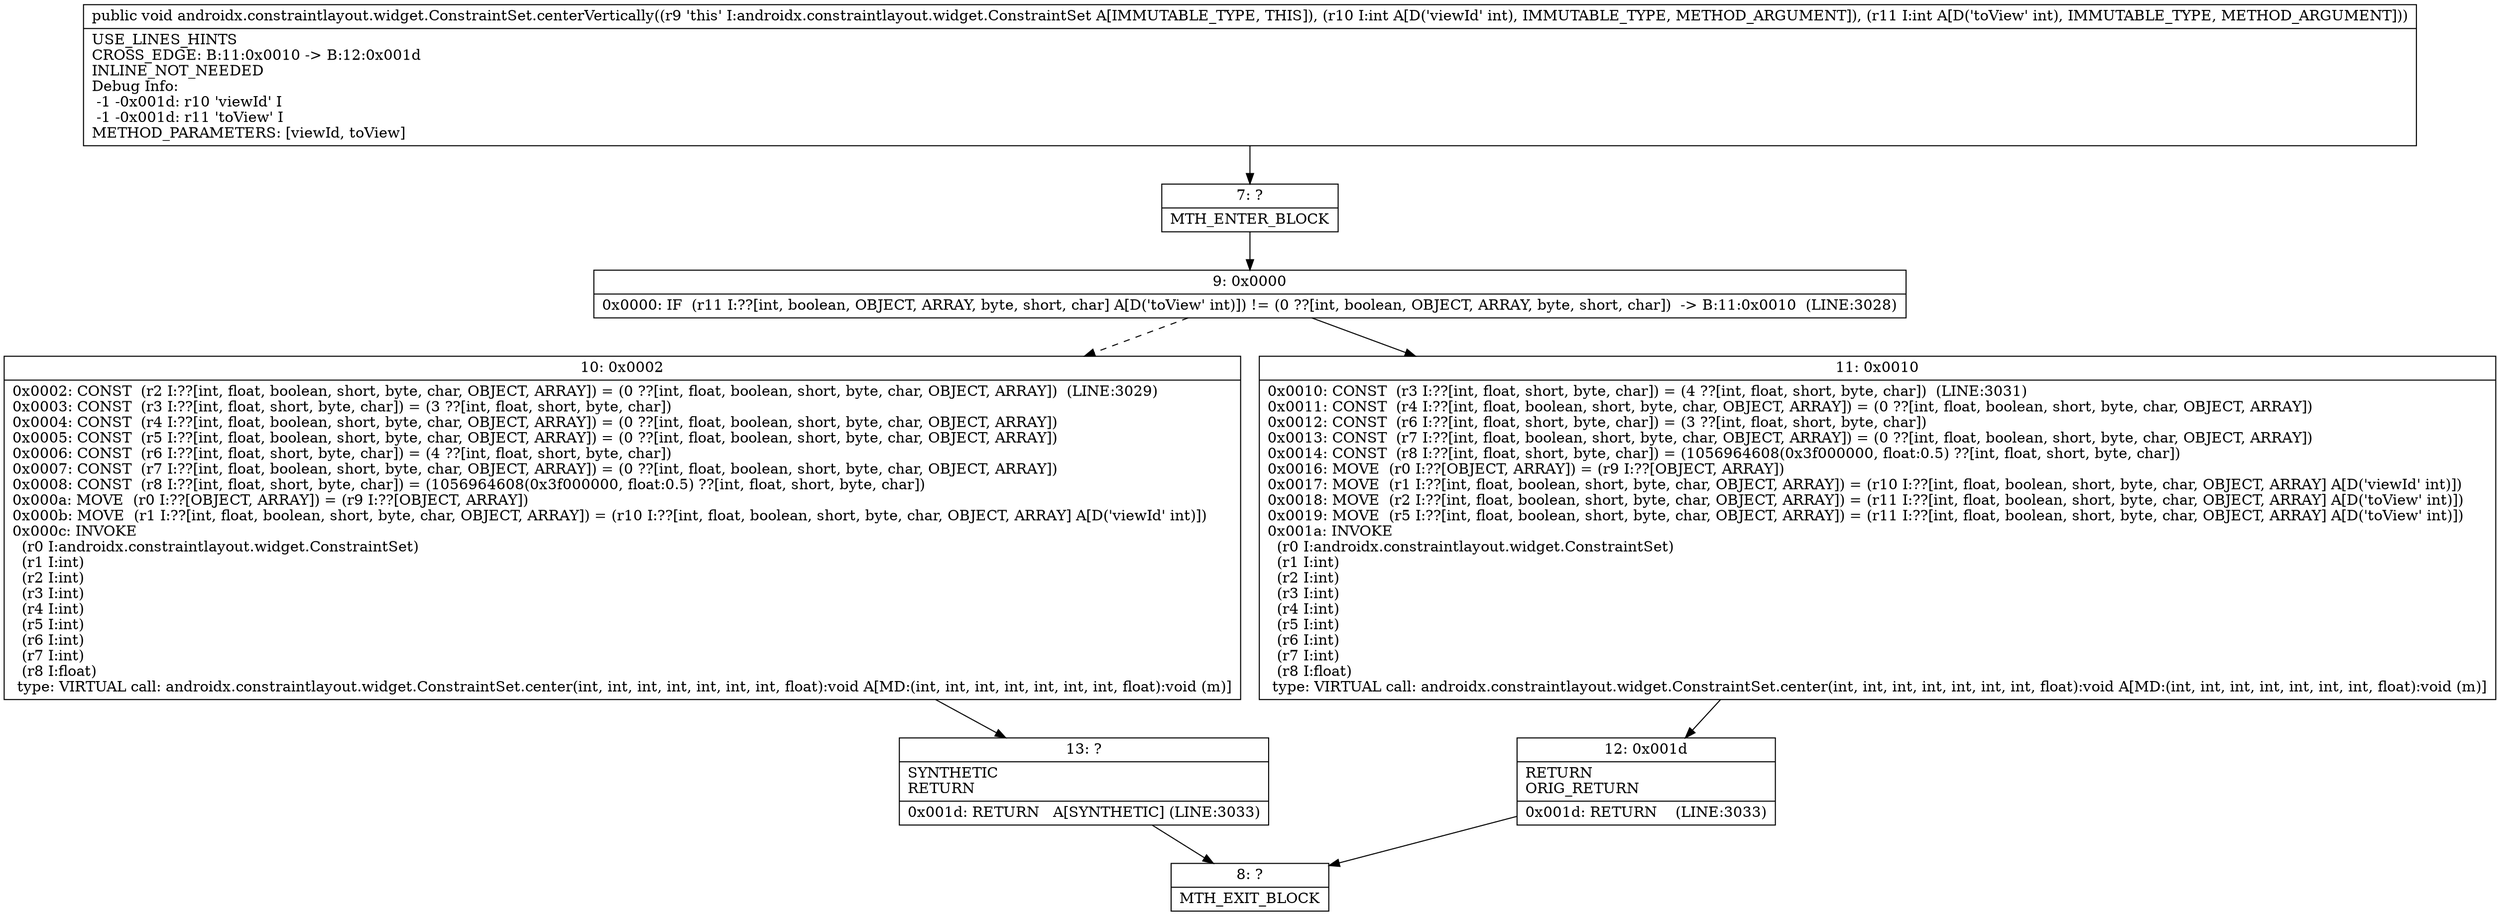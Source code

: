 digraph "CFG forandroidx.constraintlayout.widget.ConstraintSet.centerVertically(II)V" {
Node_7 [shape=record,label="{7\:\ ?|MTH_ENTER_BLOCK\l}"];
Node_9 [shape=record,label="{9\:\ 0x0000|0x0000: IF  (r11 I:??[int, boolean, OBJECT, ARRAY, byte, short, char] A[D('toView' int)]) != (0 ??[int, boolean, OBJECT, ARRAY, byte, short, char])  \-\> B:11:0x0010  (LINE:3028)\l}"];
Node_10 [shape=record,label="{10\:\ 0x0002|0x0002: CONST  (r2 I:??[int, float, boolean, short, byte, char, OBJECT, ARRAY]) = (0 ??[int, float, boolean, short, byte, char, OBJECT, ARRAY])  (LINE:3029)\l0x0003: CONST  (r3 I:??[int, float, short, byte, char]) = (3 ??[int, float, short, byte, char]) \l0x0004: CONST  (r4 I:??[int, float, boolean, short, byte, char, OBJECT, ARRAY]) = (0 ??[int, float, boolean, short, byte, char, OBJECT, ARRAY]) \l0x0005: CONST  (r5 I:??[int, float, boolean, short, byte, char, OBJECT, ARRAY]) = (0 ??[int, float, boolean, short, byte, char, OBJECT, ARRAY]) \l0x0006: CONST  (r6 I:??[int, float, short, byte, char]) = (4 ??[int, float, short, byte, char]) \l0x0007: CONST  (r7 I:??[int, float, boolean, short, byte, char, OBJECT, ARRAY]) = (0 ??[int, float, boolean, short, byte, char, OBJECT, ARRAY]) \l0x0008: CONST  (r8 I:??[int, float, short, byte, char]) = (1056964608(0x3f000000, float:0.5) ??[int, float, short, byte, char]) \l0x000a: MOVE  (r0 I:??[OBJECT, ARRAY]) = (r9 I:??[OBJECT, ARRAY]) \l0x000b: MOVE  (r1 I:??[int, float, boolean, short, byte, char, OBJECT, ARRAY]) = (r10 I:??[int, float, boolean, short, byte, char, OBJECT, ARRAY] A[D('viewId' int)]) \l0x000c: INVOKE  \l  (r0 I:androidx.constraintlayout.widget.ConstraintSet)\l  (r1 I:int)\l  (r2 I:int)\l  (r3 I:int)\l  (r4 I:int)\l  (r5 I:int)\l  (r6 I:int)\l  (r7 I:int)\l  (r8 I:float)\l type: VIRTUAL call: androidx.constraintlayout.widget.ConstraintSet.center(int, int, int, int, int, int, int, float):void A[MD:(int, int, int, int, int, int, int, float):void (m)]\l}"];
Node_13 [shape=record,label="{13\:\ ?|SYNTHETIC\lRETURN\l|0x001d: RETURN   A[SYNTHETIC] (LINE:3033)\l}"];
Node_8 [shape=record,label="{8\:\ ?|MTH_EXIT_BLOCK\l}"];
Node_11 [shape=record,label="{11\:\ 0x0010|0x0010: CONST  (r3 I:??[int, float, short, byte, char]) = (4 ??[int, float, short, byte, char])  (LINE:3031)\l0x0011: CONST  (r4 I:??[int, float, boolean, short, byte, char, OBJECT, ARRAY]) = (0 ??[int, float, boolean, short, byte, char, OBJECT, ARRAY]) \l0x0012: CONST  (r6 I:??[int, float, short, byte, char]) = (3 ??[int, float, short, byte, char]) \l0x0013: CONST  (r7 I:??[int, float, boolean, short, byte, char, OBJECT, ARRAY]) = (0 ??[int, float, boolean, short, byte, char, OBJECT, ARRAY]) \l0x0014: CONST  (r8 I:??[int, float, short, byte, char]) = (1056964608(0x3f000000, float:0.5) ??[int, float, short, byte, char]) \l0x0016: MOVE  (r0 I:??[OBJECT, ARRAY]) = (r9 I:??[OBJECT, ARRAY]) \l0x0017: MOVE  (r1 I:??[int, float, boolean, short, byte, char, OBJECT, ARRAY]) = (r10 I:??[int, float, boolean, short, byte, char, OBJECT, ARRAY] A[D('viewId' int)]) \l0x0018: MOVE  (r2 I:??[int, float, boolean, short, byte, char, OBJECT, ARRAY]) = (r11 I:??[int, float, boolean, short, byte, char, OBJECT, ARRAY] A[D('toView' int)]) \l0x0019: MOVE  (r5 I:??[int, float, boolean, short, byte, char, OBJECT, ARRAY]) = (r11 I:??[int, float, boolean, short, byte, char, OBJECT, ARRAY] A[D('toView' int)]) \l0x001a: INVOKE  \l  (r0 I:androidx.constraintlayout.widget.ConstraintSet)\l  (r1 I:int)\l  (r2 I:int)\l  (r3 I:int)\l  (r4 I:int)\l  (r5 I:int)\l  (r6 I:int)\l  (r7 I:int)\l  (r8 I:float)\l type: VIRTUAL call: androidx.constraintlayout.widget.ConstraintSet.center(int, int, int, int, int, int, int, float):void A[MD:(int, int, int, int, int, int, int, float):void (m)]\l}"];
Node_12 [shape=record,label="{12\:\ 0x001d|RETURN\lORIG_RETURN\l|0x001d: RETURN    (LINE:3033)\l}"];
MethodNode[shape=record,label="{public void androidx.constraintlayout.widget.ConstraintSet.centerVertically((r9 'this' I:androidx.constraintlayout.widget.ConstraintSet A[IMMUTABLE_TYPE, THIS]), (r10 I:int A[D('viewId' int), IMMUTABLE_TYPE, METHOD_ARGUMENT]), (r11 I:int A[D('toView' int), IMMUTABLE_TYPE, METHOD_ARGUMENT]))  | USE_LINES_HINTS\lCROSS_EDGE: B:11:0x0010 \-\> B:12:0x001d\lINLINE_NOT_NEEDED\lDebug Info:\l  \-1 \-0x001d: r10 'viewId' I\l  \-1 \-0x001d: r11 'toView' I\lMETHOD_PARAMETERS: [viewId, toView]\l}"];
MethodNode -> Node_7;Node_7 -> Node_9;
Node_9 -> Node_10[style=dashed];
Node_9 -> Node_11;
Node_10 -> Node_13;
Node_13 -> Node_8;
Node_11 -> Node_12;
Node_12 -> Node_8;
}

